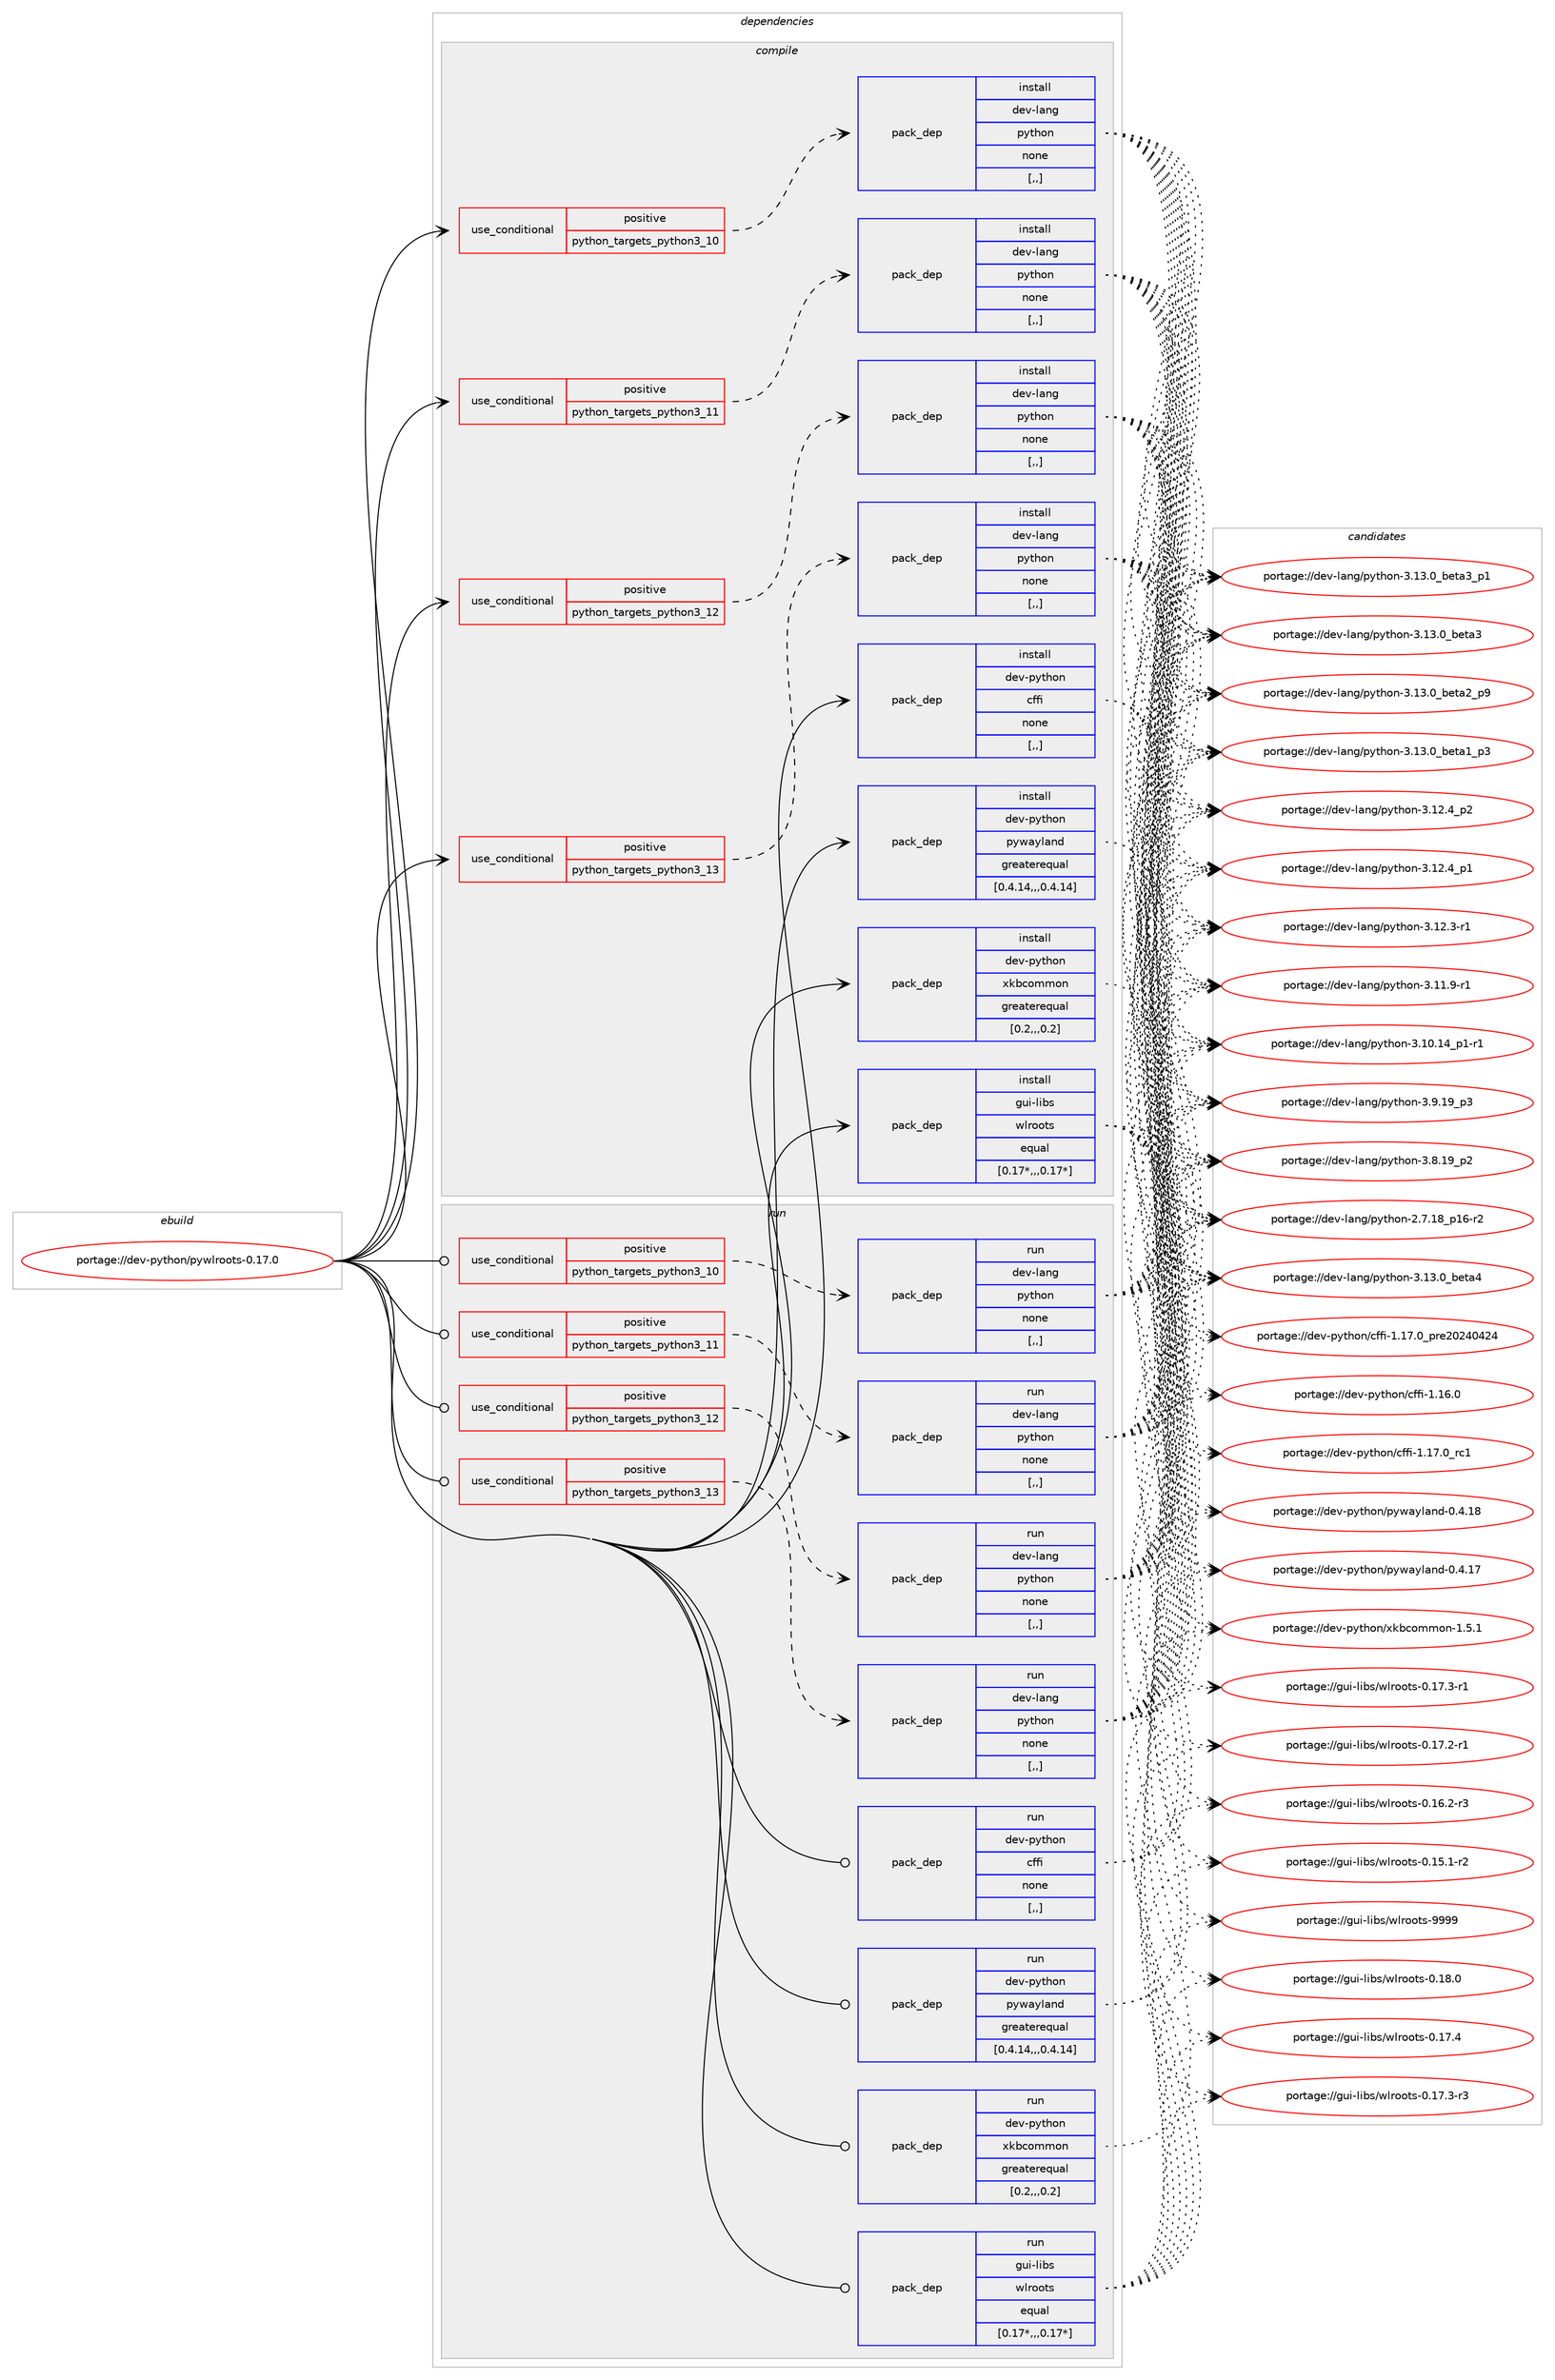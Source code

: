digraph prolog {

# *************
# Graph options
# *************

newrank=true;
concentrate=true;
compound=true;
graph [rankdir=LR,fontname=Helvetica,fontsize=10,ranksep=1.5];#, ranksep=2.5, nodesep=0.2];
edge  [arrowhead=vee];
node  [fontname=Helvetica,fontsize=10];

# **********
# The ebuild
# **********

subgraph cluster_leftcol {
color=gray;
label=<<i>ebuild</i>>;
id [label="portage://dev-python/pywlroots-0.17.0", color=red, width=4, href="../dev-python/pywlroots-0.17.0.svg"];
}

# ****************
# The dependencies
# ****************

subgraph cluster_midcol {
color=gray;
label=<<i>dependencies</i>>;
subgraph cluster_compile {
fillcolor="#eeeeee";
style=filled;
label=<<i>compile</i>>;
subgraph cond38695 {
dependency161215 [label=<<TABLE BORDER="0" CELLBORDER="1" CELLSPACING="0" CELLPADDING="4"><TR><TD ROWSPAN="3" CELLPADDING="10">use_conditional</TD></TR><TR><TD>positive</TD></TR><TR><TD>python_targets_python3_10</TD></TR></TABLE>>, shape=none, color=red];
subgraph pack121247 {
dependency161216 [label=<<TABLE BORDER="0" CELLBORDER="1" CELLSPACING="0" CELLPADDING="4" WIDTH="220"><TR><TD ROWSPAN="6" CELLPADDING="30">pack_dep</TD></TR><TR><TD WIDTH="110">install</TD></TR><TR><TD>dev-lang</TD></TR><TR><TD>python</TD></TR><TR><TD>none</TD></TR><TR><TD>[,,]</TD></TR></TABLE>>, shape=none, color=blue];
}
dependency161215:e -> dependency161216:w [weight=20,style="dashed",arrowhead="vee"];
}
id:e -> dependency161215:w [weight=20,style="solid",arrowhead="vee"];
subgraph cond38696 {
dependency161217 [label=<<TABLE BORDER="0" CELLBORDER="1" CELLSPACING="0" CELLPADDING="4"><TR><TD ROWSPAN="3" CELLPADDING="10">use_conditional</TD></TR><TR><TD>positive</TD></TR><TR><TD>python_targets_python3_11</TD></TR></TABLE>>, shape=none, color=red];
subgraph pack121248 {
dependency161218 [label=<<TABLE BORDER="0" CELLBORDER="1" CELLSPACING="0" CELLPADDING="4" WIDTH="220"><TR><TD ROWSPAN="6" CELLPADDING="30">pack_dep</TD></TR><TR><TD WIDTH="110">install</TD></TR><TR><TD>dev-lang</TD></TR><TR><TD>python</TD></TR><TR><TD>none</TD></TR><TR><TD>[,,]</TD></TR></TABLE>>, shape=none, color=blue];
}
dependency161217:e -> dependency161218:w [weight=20,style="dashed",arrowhead="vee"];
}
id:e -> dependency161217:w [weight=20,style="solid",arrowhead="vee"];
subgraph cond38697 {
dependency161219 [label=<<TABLE BORDER="0" CELLBORDER="1" CELLSPACING="0" CELLPADDING="4"><TR><TD ROWSPAN="3" CELLPADDING="10">use_conditional</TD></TR><TR><TD>positive</TD></TR><TR><TD>python_targets_python3_12</TD></TR></TABLE>>, shape=none, color=red];
subgraph pack121249 {
dependency161220 [label=<<TABLE BORDER="0" CELLBORDER="1" CELLSPACING="0" CELLPADDING="4" WIDTH="220"><TR><TD ROWSPAN="6" CELLPADDING="30">pack_dep</TD></TR><TR><TD WIDTH="110">install</TD></TR><TR><TD>dev-lang</TD></TR><TR><TD>python</TD></TR><TR><TD>none</TD></TR><TR><TD>[,,]</TD></TR></TABLE>>, shape=none, color=blue];
}
dependency161219:e -> dependency161220:w [weight=20,style="dashed",arrowhead="vee"];
}
id:e -> dependency161219:w [weight=20,style="solid",arrowhead="vee"];
subgraph cond38698 {
dependency161221 [label=<<TABLE BORDER="0" CELLBORDER="1" CELLSPACING="0" CELLPADDING="4"><TR><TD ROWSPAN="3" CELLPADDING="10">use_conditional</TD></TR><TR><TD>positive</TD></TR><TR><TD>python_targets_python3_13</TD></TR></TABLE>>, shape=none, color=red];
subgraph pack121250 {
dependency161222 [label=<<TABLE BORDER="0" CELLBORDER="1" CELLSPACING="0" CELLPADDING="4" WIDTH="220"><TR><TD ROWSPAN="6" CELLPADDING="30">pack_dep</TD></TR><TR><TD WIDTH="110">install</TD></TR><TR><TD>dev-lang</TD></TR><TR><TD>python</TD></TR><TR><TD>none</TD></TR><TR><TD>[,,]</TD></TR></TABLE>>, shape=none, color=blue];
}
dependency161221:e -> dependency161222:w [weight=20,style="dashed",arrowhead="vee"];
}
id:e -> dependency161221:w [weight=20,style="solid",arrowhead="vee"];
subgraph pack121251 {
dependency161223 [label=<<TABLE BORDER="0" CELLBORDER="1" CELLSPACING="0" CELLPADDING="4" WIDTH="220"><TR><TD ROWSPAN="6" CELLPADDING="30">pack_dep</TD></TR><TR><TD WIDTH="110">install</TD></TR><TR><TD>dev-python</TD></TR><TR><TD>cffi</TD></TR><TR><TD>none</TD></TR><TR><TD>[,,]</TD></TR></TABLE>>, shape=none, color=blue];
}
id:e -> dependency161223:w [weight=20,style="solid",arrowhead="vee"];
subgraph pack121252 {
dependency161224 [label=<<TABLE BORDER="0" CELLBORDER="1" CELLSPACING="0" CELLPADDING="4" WIDTH="220"><TR><TD ROWSPAN="6" CELLPADDING="30">pack_dep</TD></TR><TR><TD WIDTH="110">install</TD></TR><TR><TD>dev-python</TD></TR><TR><TD>pywayland</TD></TR><TR><TD>greaterequal</TD></TR><TR><TD>[0.4.14,,,0.4.14]</TD></TR></TABLE>>, shape=none, color=blue];
}
id:e -> dependency161224:w [weight=20,style="solid",arrowhead="vee"];
subgraph pack121253 {
dependency161225 [label=<<TABLE BORDER="0" CELLBORDER="1" CELLSPACING="0" CELLPADDING="4" WIDTH="220"><TR><TD ROWSPAN="6" CELLPADDING="30">pack_dep</TD></TR><TR><TD WIDTH="110">install</TD></TR><TR><TD>dev-python</TD></TR><TR><TD>xkbcommon</TD></TR><TR><TD>greaterequal</TD></TR><TR><TD>[0.2,,,0.2]</TD></TR></TABLE>>, shape=none, color=blue];
}
id:e -> dependency161225:w [weight=20,style="solid",arrowhead="vee"];
subgraph pack121254 {
dependency161226 [label=<<TABLE BORDER="0" CELLBORDER="1" CELLSPACING="0" CELLPADDING="4" WIDTH="220"><TR><TD ROWSPAN="6" CELLPADDING="30">pack_dep</TD></TR><TR><TD WIDTH="110">install</TD></TR><TR><TD>gui-libs</TD></TR><TR><TD>wlroots</TD></TR><TR><TD>equal</TD></TR><TR><TD>[0.17*,,,0.17*]</TD></TR></TABLE>>, shape=none, color=blue];
}
id:e -> dependency161226:w [weight=20,style="solid",arrowhead="vee"];
}
subgraph cluster_compileandrun {
fillcolor="#eeeeee";
style=filled;
label=<<i>compile and run</i>>;
}
subgraph cluster_run {
fillcolor="#eeeeee";
style=filled;
label=<<i>run</i>>;
subgraph cond38699 {
dependency161227 [label=<<TABLE BORDER="0" CELLBORDER="1" CELLSPACING="0" CELLPADDING="4"><TR><TD ROWSPAN="3" CELLPADDING="10">use_conditional</TD></TR><TR><TD>positive</TD></TR><TR><TD>python_targets_python3_10</TD></TR></TABLE>>, shape=none, color=red];
subgraph pack121255 {
dependency161228 [label=<<TABLE BORDER="0" CELLBORDER="1" CELLSPACING="0" CELLPADDING="4" WIDTH="220"><TR><TD ROWSPAN="6" CELLPADDING="30">pack_dep</TD></TR><TR><TD WIDTH="110">run</TD></TR><TR><TD>dev-lang</TD></TR><TR><TD>python</TD></TR><TR><TD>none</TD></TR><TR><TD>[,,]</TD></TR></TABLE>>, shape=none, color=blue];
}
dependency161227:e -> dependency161228:w [weight=20,style="dashed",arrowhead="vee"];
}
id:e -> dependency161227:w [weight=20,style="solid",arrowhead="odot"];
subgraph cond38700 {
dependency161229 [label=<<TABLE BORDER="0" CELLBORDER="1" CELLSPACING="0" CELLPADDING="4"><TR><TD ROWSPAN="3" CELLPADDING="10">use_conditional</TD></TR><TR><TD>positive</TD></TR><TR><TD>python_targets_python3_11</TD></TR></TABLE>>, shape=none, color=red];
subgraph pack121256 {
dependency161230 [label=<<TABLE BORDER="0" CELLBORDER="1" CELLSPACING="0" CELLPADDING="4" WIDTH="220"><TR><TD ROWSPAN="6" CELLPADDING="30">pack_dep</TD></TR><TR><TD WIDTH="110">run</TD></TR><TR><TD>dev-lang</TD></TR><TR><TD>python</TD></TR><TR><TD>none</TD></TR><TR><TD>[,,]</TD></TR></TABLE>>, shape=none, color=blue];
}
dependency161229:e -> dependency161230:w [weight=20,style="dashed",arrowhead="vee"];
}
id:e -> dependency161229:w [weight=20,style="solid",arrowhead="odot"];
subgraph cond38701 {
dependency161231 [label=<<TABLE BORDER="0" CELLBORDER="1" CELLSPACING="0" CELLPADDING="4"><TR><TD ROWSPAN="3" CELLPADDING="10">use_conditional</TD></TR><TR><TD>positive</TD></TR><TR><TD>python_targets_python3_12</TD></TR></TABLE>>, shape=none, color=red];
subgraph pack121257 {
dependency161232 [label=<<TABLE BORDER="0" CELLBORDER="1" CELLSPACING="0" CELLPADDING="4" WIDTH="220"><TR><TD ROWSPAN="6" CELLPADDING="30">pack_dep</TD></TR><TR><TD WIDTH="110">run</TD></TR><TR><TD>dev-lang</TD></TR><TR><TD>python</TD></TR><TR><TD>none</TD></TR><TR><TD>[,,]</TD></TR></TABLE>>, shape=none, color=blue];
}
dependency161231:e -> dependency161232:w [weight=20,style="dashed",arrowhead="vee"];
}
id:e -> dependency161231:w [weight=20,style="solid",arrowhead="odot"];
subgraph cond38702 {
dependency161233 [label=<<TABLE BORDER="0" CELLBORDER="1" CELLSPACING="0" CELLPADDING="4"><TR><TD ROWSPAN="3" CELLPADDING="10">use_conditional</TD></TR><TR><TD>positive</TD></TR><TR><TD>python_targets_python3_13</TD></TR></TABLE>>, shape=none, color=red];
subgraph pack121258 {
dependency161234 [label=<<TABLE BORDER="0" CELLBORDER="1" CELLSPACING="0" CELLPADDING="4" WIDTH="220"><TR><TD ROWSPAN="6" CELLPADDING="30">pack_dep</TD></TR><TR><TD WIDTH="110">run</TD></TR><TR><TD>dev-lang</TD></TR><TR><TD>python</TD></TR><TR><TD>none</TD></TR><TR><TD>[,,]</TD></TR></TABLE>>, shape=none, color=blue];
}
dependency161233:e -> dependency161234:w [weight=20,style="dashed",arrowhead="vee"];
}
id:e -> dependency161233:w [weight=20,style="solid",arrowhead="odot"];
subgraph pack121259 {
dependency161235 [label=<<TABLE BORDER="0" CELLBORDER="1" CELLSPACING="0" CELLPADDING="4" WIDTH="220"><TR><TD ROWSPAN="6" CELLPADDING="30">pack_dep</TD></TR><TR><TD WIDTH="110">run</TD></TR><TR><TD>dev-python</TD></TR><TR><TD>cffi</TD></TR><TR><TD>none</TD></TR><TR><TD>[,,]</TD></TR></TABLE>>, shape=none, color=blue];
}
id:e -> dependency161235:w [weight=20,style="solid",arrowhead="odot"];
subgraph pack121260 {
dependency161236 [label=<<TABLE BORDER="0" CELLBORDER="1" CELLSPACING="0" CELLPADDING="4" WIDTH="220"><TR><TD ROWSPAN="6" CELLPADDING="30">pack_dep</TD></TR><TR><TD WIDTH="110">run</TD></TR><TR><TD>dev-python</TD></TR><TR><TD>pywayland</TD></TR><TR><TD>greaterequal</TD></TR><TR><TD>[0.4.14,,,0.4.14]</TD></TR></TABLE>>, shape=none, color=blue];
}
id:e -> dependency161236:w [weight=20,style="solid",arrowhead="odot"];
subgraph pack121261 {
dependency161237 [label=<<TABLE BORDER="0" CELLBORDER="1" CELLSPACING="0" CELLPADDING="4" WIDTH="220"><TR><TD ROWSPAN="6" CELLPADDING="30">pack_dep</TD></TR><TR><TD WIDTH="110">run</TD></TR><TR><TD>dev-python</TD></TR><TR><TD>xkbcommon</TD></TR><TR><TD>greaterequal</TD></TR><TR><TD>[0.2,,,0.2]</TD></TR></TABLE>>, shape=none, color=blue];
}
id:e -> dependency161237:w [weight=20,style="solid",arrowhead="odot"];
subgraph pack121262 {
dependency161238 [label=<<TABLE BORDER="0" CELLBORDER="1" CELLSPACING="0" CELLPADDING="4" WIDTH="220"><TR><TD ROWSPAN="6" CELLPADDING="30">pack_dep</TD></TR><TR><TD WIDTH="110">run</TD></TR><TR><TD>gui-libs</TD></TR><TR><TD>wlroots</TD></TR><TR><TD>equal</TD></TR><TR><TD>[0.17*,,,0.17*]</TD></TR></TABLE>>, shape=none, color=blue];
}
id:e -> dependency161238:w [weight=20,style="solid",arrowhead="odot"];
}
}

# **************
# The candidates
# **************

subgraph cluster_choices {
rank=same;
color=gray;
label=<<i>candidates</i>>;

subgraph choice121247 {
color=black;
nodesep=1;
choice1001011184510897110103471121211161041111104551464951464895981011169752 [label="portage://dev-lang/python-3.13.0_beta4", color=red, width=4,href="../dev-lang/python-3.13.0_beta4.svg"];
choice10010111845108971101034711212111610411111045514649514648959810111697519511249 [label="portage://dev-lang/python-3.13.0_beta3_p1", color=red, width=4,href="../dev-lang/python-3.13.0_beta3_p1.svg"];
choice1001011184510897110103471121211161041111104551464951464895981011169751 [label="portage://dev-lang/python-3.13.0_beta3", color=red, width=4,href="../dev-lang/python-3.13.0_beta3.svg"];
choice10010111845108971101034711212111610411111045514649514648959810111697509511257 [label="portage://dev-lang/python-3.13.0_beta2_p9", color=red, width=4,href="../dev-lang/python-3.13.0_beta2_p9.svg"];
choice10010111845108971101034711212111610411111045514649514648959810111697499511251 [label="portage://dev-lang/python-3.13.0_beta1_p3", color=red, width=4,href="../dev-lang/python-3.13.0_beta1_p3.svg"];
choice100101118451089711010347112121116104111110455146495046529511250 [label="portage://dev-lang/python-3.12.4_p2", color=red, width=4,href="../dev-lang/python-3.12.4_p2.svg"];
choice100101118451089711010347112121116104111110455146495046529511249 [label="portage://dev-lang/python-3.12.4_p1", color=red, width=4,href="../dev-lang/python-3.12.4_p1.svg"];
choice100101118451089711010347112121116104111110455146495046514511449 [label="portage://dev-lang/python-3.12.3-r1", color=red, width=4,href="../dev-lang/python-3.12.3-r1.svg"];
choice100101118451089711010347112121116104111110455146494946574511449 [label="portage://dev-lang/python-3.11.9-r1", color=red, width=4,href="../dev-lang/python-3.11.9-r1.svg"];
choice100101118451089711010347112121116104111110455146494846495295112494511449 [label="portage://dev-lang/python-3.10.14_p1-r1", color=red, width=4,href="../dev-lang/python-3.10.14_p1-r1.svg"];
choice100101118451089711010347112121116104111110455146574649579511251 [label="portage://dev-lang/python-3.9.19_p3", color=red, width=4,href="../dev-lang/python-3.9.19_p3.svg"];
choice100101118451089711010347112121116104111110455146564649579511250 [label="portage://dev-lang/python-3.8.19_p2", color=red, width=4,href="../dev-lang/python-3.8.19_p2.svg"];
choice100101118451089711010347112121116104111110455046554649569511249544511450 [label="portage://dev-lang/python-2.7.18_p16-r2", color=red, width=4,href="../dev-lang/python-2.7.18_p16-r2.svg"];
dependency161216:e -> choice1001011184510897110103471121211161041111104551464951464895981011169752:w [style=dotted,weight="100"];
dependency161216:e -> choice10010111845108971101034711212111610411111045514649514648959810111697519511249:w [style=dotted,weight="100"];
dependency161216:e -> choice1001011184510897110103471121211161041111104551464951464895981011169751:w [style=dotted,weight="100"];
dependency161216:e -> choice10010111845108971101034711212111610411111045514649514648959810111697509511257:w [style=dotted,weight="100"];
dependency161216:e -> choice10010111845108971101034711212111610411111045514649514648959810111697499511251:w [style=dotted,weight="100"];
dependency161216:e -> choice100101118451089711010347112121116104111110455146495046529511250:w [style=dotted,weight="100"];
dependency161216:e -> choice100101118451089711010347112121116104111110455146495046529511249:w [style=dotted,weight="100"];
dependency161216:e -> choice100101118451089711010347112121116104111110455146495046514511449:w [style=dotted,weight="100"];
dependency161216:e -> choice100101118451089711010347112121116104111110455146494946574511449:w [style=dotted,weight="100"];
dependency161216:e -> choice100101118451089711010347112121116104111110455146494846495295112494511449:w [style=dotted,weight="100"];
dependency161216:e -> choice100101118451089711010347112121116104111110455146574649579511251:w [style=dotted,weight="100"];
dependency161216:e -> choice100101118451089711010347112121116104111110455146564649579511250:w [style=dotted,weight="100"];
dependency161216:e -> choice100101118451089711010347112121116104111110455046554649569511249544511450:w [style=dotted,weight="100"];
}
subgraph choice121248 {
color=black;
nodesep=1;
choice1001011184510897110103471121211161041111104551464951464895981011169752 [label="portage://dev-lang/python-3.13.0_beta4", color=red, width=4,href="../dev-lang/python-3.13.0_beta4.svg"];
choice10010111845108971101034711212111610411111045514649514648959810111697519511249 [label="portage://dev-lang/python-3.13.0_beta3_p1", color=red, width=4,href="../dev-lang/python-3.13.0_beta3_p1.svg"];
choice1001011184510897110103471121211161041111104551464951464895981011169751 [label="portage://dev-lang/python-3.13.0_beta3", color=red, width=4,href="../dev-lang/python-3.13.0_beta3.svg"];
choice10010111845108971101034711212111610411111045514649514648959810111697509511257 [label="portage://dev-lang/python-3.13.0_beta2_p9", color=red, width=4,href="../dev-lang/python-3.13.0_beta2_p9.svg"];
choice10010111845108971101034711212111610411111045514649514648959810111697499511251 [label="portage://dev-lang/python-3.13.0_beta1_p3", color=red, width=4,href="../dev-lang/python-3.13.0_beta1_p3.svg"];
choice100101118451089711010347112121116104111110455146495046529511250 [label="portage://dev-lang/python-3.12.4_p2", color=red, width=4,href="../dev-lang/python-3.12.4_p2.svg"];
choice100101118451089711010347112121116104111110455146495046529511249 [label="portage://dev-lang/python-3.12.4_p1", color=red, width=4,href="../dev-lang/python-3.12.4_p1.svg"];
choice100101118451089711010347112121116104111110455146495046514511449 [label="portage://dev-lang/python-3.12.3-r1", color=red, width=4,href="../dev-lang/python-3.12.3-r1.svg"];
choice100101118451089711010347112121116104111110455146494946574511449 [label="portage://dev-lang/python-3.11.9-r1", color=red, width=4,href="../dev-lang/python-3.11.9-r1.svg"];
choice100101118451089711010347112121116104111110455146494846495295112494511449 [label="portage://dev-lang/python-3.10.14_p1-r1", color=red, width=4,href="../dev-lang/python-3.10.14_p1-r1.svg"];
choice100101118451089711010347112121116104111110455146574649579511251 [label="portage://dev-lang/python-3.9.19_p3", color=red, width=4,href="../dev-lang/python-3.9.19_p3.svg"];
choice100101118451089711010347112121116104111110455146564649579511250 [label="portage://dev-lang/python-3.8.19_p2", color=red, width=4,href="../dev-lang/python-3.8.19_p2.svg"];
choice100101118451089711010347112121116104111110455046554649569511249544511450 [label="portage://dev-lang/python-2.7.18_p16-r2", color=red, width=4,href="../dev-lang/python-2.7.18_p16-r2.svg"];
dependency161218:e -> choice1001011184510897110103471121211161041111104551464951464895981011169752:w [style=dotted,weight="100"];
dependency161218:e -> choice10010111845108971101034711212111610411111045514649514648959810111697519511249:w [style=dotted,weight="100"];
dependency161218:e -> choice1001011184510897110103471121211161041111104551464951464895981011169751:w [style=dotted,weight="100"];
dependency161218:e -> choice10010111845108971101034711212111610411111045514649514648959810111697509511257:w [style=dotted,weight="100"];
dependency161218:e -> choice10010111845108971101034711212111610411111045514649514648959810111697499511251:w [style=dotted,weight="100"];
dependency161218:e -> choice100101118451089711010347112121116104111110455146495046529511250:w [style=dotted,weight="100"];
dependency161218:e -> choice100101118451089711010347112121116104111110455146495046529511249:w [style=dotted,weight="100"];
dependency161218:e -> choice100101118451089711010347112121116104111110455146495046514511449:w [style=dotted,weight="100"];
dependency161218:e -> choice100101118451089711010347112121116104111110455146494946574511449:w [style=dotted,weight="100"];
dependency161218:e -> choice100101118451089711010347112121116104111110455146494846495295112494511449:w [style=dotted,weight="100"];
dependency161218:e -> choice100101118451089711010347112121116104111110455146574649579511251:w [style=dotted,weight="100"];
dependency161218:e -> choice100101118451089711010347112121116104111110455146564649579511250:w [style=dotted,weight="100"];
dependency161218:e -> choice100101118451089711010347112121116104111110455046554649569511249544511450:w [style=dotted,weight="100"];
}
subgraph choice121249 {
color=black;
nodesep=1;
choice1001011184510897110103471121211161041111104551464951464895981011169752 [label="portage://dev-lang/python-3.13.0_beta4", color=red, width=4,href="../dev-lang/python-3.13.0_beta4.svg"];
choice10010111845108971101034711212111610411111045514649514648959810111697519511249 [label="portage://dev-lang/python-3.13.0_beta3_p1", color=red, width=4,href="../dev-lang/python-3.13.0_beta3_p1.svg"];
choice1001011184510897110103471121211161041111104551464951464895981011169751 [label="portage://dev-lang/python-3.13.0_beta3", color=red, width=4,href="../dev-lang/python-3.13.0_beta3.svg"];
choice10010111845108971101034711212111610411111045514649514648959810111697509511257 [label="portage://dev-lang/python-3.13.0_beta2_p9", color=red, width=4,href="../dev-lang/python-3.13.0_beta2_p9.svg"];
choice10010111845108971101034711212111610411111045514649514648959810111697499511251 [label="portage://dev-lang/python-3.13.0_beta1_p3", color=red, width=4,href="../dev-lang/python-3.13.0_beta1_p3.svg"];
choice100101118451089711010347112121116104111110455146495046529511250 [label="portage://dev-lang/python-3.12.4_p2", color=red, width=4,href="../dev-lang/python-3.12.4_p2.svg"];
choice100101118451089711010347112121116104111110455146495046529511249 [label="portage://dev-lang/python-3.12.4_p1", color=red, width=4,href="../dev-lang/python-3.12.4_p1.svg"];
choice100101118451089711010347112121116104111110455146495046514511449 [label="portage://dev-lang/python-3.12.3-r1", color=red, width=4,href="../dev-lang/python-3.12.3-r1.svg"];
choice100101118451089711010347112121116104111110455146494946574511449 [label="portage://dev-lang/python-3.11.9-r1", color=red, width=4,href="../dev-lang/python-3.11.9-r1.svg"];
choice100101118451089711010347112121116104111110455146494846495295112494511449 [label="portage://dev-lang/python-3.10.14_p1-r1", color=red, width=4,href="../dev-lang/python-3.10.14_p1-r1.svg"];
choice100101118451089711010347112121116104111110455146574649579511251 [label="portage://dev-lang/python-3.9.19_p3", color=red, width=4,href="../dev-lang/python-3.9.19_p3.svg"];
choice100101118451089711010347112121116104111110455146564649579511250 [label="portage://dev-lang/python-3.8.19_p2", color=red, width=4,href="../dev-lang/python-3.8.19_p2.svg"];
choice100101118451089711010347112121116104111110455046554649569511249544511450 [label="portage://dev-lang/python-2.7.18_p16-r2", color=red, width=4,href="../dev-lang/python-2.7.18_p16-r2.svg"];
dependency161220:e -> choice1001011184510897110103471121211161041111104551464951464895981011169752:w [style=dotted,weight="100"];
dependency161220:e -> choice10010111845108971101034711212111610411111045514649514648959810111697519511249:w [style=dotted,weight="100"];
dependency161220:e -> choice1001011184510897110103471121211161041111104551464951464895981011169751:w [style=dotted,weight="100"];
dependency161220:e -> choice10010111845108971101034711212111610411111045514649514648959810111697509511257:w [style=dotted,weight="100"];
dependency161220:e -> choice10010111845108971101034711212111610411111045514649514648959810111697499511251:w [style=dotted,weight="100"];
dependency161220:e -> choice100101118451089711010347112121116104111110455146495046529511250:w [style=dotted,weight="100"];
dependency161220:e -> choice100101118451089711010347112121116104111110455146495046529511249:w [style=dotted,weight="100"];
dependency161220:e -> choice100101118451089711010347112121116104111110455146495046514511449:w [style=dotted,weight="100"];
dependency161220:e -> choice100101118451089711010347112121116104111110455146494946574511449:w [style=dotted,weight="100"];
dependency161220:e -> choice100101118451089711010347112121116104111110455146494846495295112494511449:w [style=dotted,weight="100"];
dependency161220:e -> choice100101118451089711010347112121116104111110455146574649579511251:w [style=dotted,weight="100"];
dependency161220:e -> choice100101118451089711010347112121116104111110455146564649579511250:w [style=dotted,weight="100"];
dependency161220:e -> choice100101118451089711010347112121116104111110455046554649569511249544511450:w [style=dotted,weight="100"];
}
subgraph choice121250 {
color=black;
nodesep=1;
choice1001011184510897110103471121211161041111104551464951464895981011169752 [label="portage://dev-lang/python-3.13.0_beta4", color=red, width=4,href="../dev-lang/python-3.13.0_beta4.svg"];
choice10010111845108971101034711212111610411111045514649514648959810111697519511249 [label="portage://dev-lang/python-3.13.0_beta3_p1", color=red, width=4,href="../dev-lang/python-3.13.0_beta3_p1.svg"];
choice1001011184510897110103471121211161041111104551464951464895981011169751 [label="portage://dev-lang/python-3.13.0_beta3", color=red, width=4,href="../dev-lang/python-3.13.0_beta3.svg"];
choice10010111845108971101034711212111610411111045514649514648959810111697509511257 [label="portage://dev-lang/python-3.13.0_beta2_p9", color=red, width=4,href="../dev-lang/python-3.13.0_beta2_p9.svg"];
choice10010111845108971101034711212111610411111045514649514648959810111697499511251 [label="portage://dev-lang/python-3.13.0_beta1_p3", color=red, width=4,href="../dev-lang/python-3.13.0_beta1_p3.svg"];
choice100101118451089711010347112121116104111110455146495046529511250 [label="portage://dev-lang/python-3.12.4_p2", color=red, width=4,href="../dev-lang/python-3.12.4_p2.svg"];
choice100101118451089711010347112121116104111110455146495046529511249 [label="portage://dev-lang/python-3.12.4_p1", color=red, width=4,href="../dev-lang/python-3.12.4_p1.svg"];
choice100101118451089711010347112121116104111110455146495046514511449 [label="portage://dev-lang/python-3.12.3-r1", color=red, width=4,href="../dev-lang/python-3.12.3-r1.svg"];
choice100101118451089711010347112121116104111110455146494946574511449 [label="portage://dev-lang/python-3.11.9-r1", color=red, width=4,href="../dev-lang/python-3.11.9-r1.svg"];
choice100101118451089711010347112121116104111110455146494846495295112494511449 [label="portage://dev-lang/python-3.10.14_p1-r1", color=red, width=4,href="../dev-lang/python-3.10.14_p1-r1.svg"];
choice100101118451089711010347112121116104111110455146574649579511251 [label="portage://dev-lang/python-3.9.19_p3", color=red, width=4,href="../dev-lang/python-3.9.19_p3.svg"];
choice100101118451089711010347112121116104111110455146564649579511250 [label="portage://dev-lang/python-3.8.19_p2", color=red, width=4,href="../dev-lang/python-3.8.19_p2.svg"];
choice100101118451089711010347112121116104111110455046554649569511249544511450 [label="portage://dev-lang/python-2.7.18_p16-r2", color=red, width=4,href="../dev-lang/python-2.7.18_p16-r2.svg"];
dependency161222:e -> choice1001011184510897110103471121211161041111104551464951464895981011169752:w [style=dotted,weight="100"];
dependency161222:e -> choice10010111845108971101034711212111610411111045514649514648959810111697519511249:w [style=dotted,weight="100"];
dependency161222:e -> choice1001011184510897110103471121211161041111104551464951464895981011169751:w [style=dotted,weight="100"];
dependency161222:e -> choice10010111845108971101034711212111610411111045514649514648959810111697509511257:w [style=dotted,weight="100"];
dependency161222:e -> choice10010111845108971101034711212111610411111045514649514648959810111697499511251:w [style=dotted,weight="100"];
dependency161222:e -> choice100101118451089711010347112121116104111110455146495046529511250:w [style=dotted,weight="100"];
dependency161222:e -> choice100101118451089711010347112121116104111110455146495046529511249:w [style=dotted,weight="100"];
dependency161222:e -> choice100101118451089711010347112121116104111110455146495046514511449:w [style=dotted,weight="100"];
dependency161222:e -> choice100101118451089711010347112121116104111110455146494946574511449:w [style=dotted,weight="100"];
dependency161222:e -> choice100101118451089711010347112121116104111110455146494846495295112494511449:w [style=dotted,weight="100"];
dependency161222:e -> choice100101118451089711010347112121116104111110455146574649579511251:w [style=dotted,weight="100"];
dependency161222:e -> choice100101118451089711010347112121116104111110455146564649579511250:w [style=dotted,weight="100"];
dependency161222:e -> choice100101118451089711010347112121116104111110455046554649569511249544511450:w [style=dotted,weight="100"];
}
subgraph choice121251 {
color=black;
nodesep=1;
choice10010111845112121116104111110479910210210545494649554648951149949 [label="portage://dev-python/cffi-1.17.0_rc1", color=red, width=4,href="../dev-python/cffi-1.17.0_rc1.svg"];
choice10010111845112121116104111110479910210210545494649554648951121141015048505248525052 [label="portage://dev-python/cffi-1.17.0_pre20240424", color=red, width=4,href="../dev-python/cffi-1.17.0_pre20240424.svg"];
choice10010111845112121116104111110479910210210545494649544648 [label="portage://dev-python/cffi-1.16.0", color=red, width=4,href="../dev-python/cffi-1.16.0.svg"];
dependency161223:e -> choice10010111845112121116104111110479910210210545494649554648951149949:w [style=dotted,weight="100"];
dependency161223:e -> choice10010111845112121116104111110479910210210545494649554648951121141015048505248525052:w [style=dotted,weight="100"];
dependency161223:e -> choice10010111845112121116104111110479910210210545494649544648:w [style=dotted,weight="100"];
}
subgraph choice121252 {
color=black;
nodesep=1;
choice1001011184511212111610411111047112121119971211089711010045484652464956 [label="portage://dev-python/pywayland-0.4.18", color=red, width=4,href="../dev-python/pywayland-0.4.18.svg"];
choice1001011184511212111610411111047112121119971211089711010045484652464955 [label="portage://dev-python/pywayland-0.4.17", color=red, width=4,href="../dev-python/pywayland-0.4.17.svg"];
dependency161224:e -> choice1001011184511212111610411111047112121119971211089711010045484652464956:w [style=dotted,weight="100"];
dependency161224:e -> choice1001011184511212111610411111047112121119971211089711010045484652464955:w [style=dotted,weight="100"];
}
subgraph choice121253 {
color=black;
nodesep=1;
choice10010111845112121116104111110471201079899111109109111110454946534649 [label="portage://dev-python/xkbcommon-1.5.1", color=red, width=4,href="../dev-python/xkbcommon-1.5.1.svg"];
dependency161225:e -> choice10010111845112121116104111110471201079899111109109111110454946534649:w [style=dotted,weight="100"];
}
subgraph choice121254 {
color=black;
nodesep=1;
choice1031171054510810598115471191081141111111161154557575757 [label="portage://gui-libs/wlroots-9999", color=red, width=4,href="../gui-libs/wlroots-9999.svg"];
choice10311710545108105981154711910811411111111611545484649564648 [label="portage://gui-libs/wlroots-0.18.0", color=red, width=4,href="../gui-libs/wlroots-0.18.0.svg"];
choice10311710545108105981154711910811411111111611545484649554652 [label="portage://gui-libs/wlroots-0.17.4", color=red, width=4,href="../gui-libs/wlroots-0.17.4.svg"];
choice103117105451081059811547119108114111111116115454846495546514511451 [label="portage://gui-libs/wlroots-0.17.3-r3", color=red, width=4,href="../gui-libs/wlroots-0.17.3-r3.svg"];
choice103117105451081059811547119108114111111116115454846495546514511449 [label="portage://gui-libs/wlroots-0.17.3-r1", color=red, width=4,href="../gui-libs/wlroots-0.17.3-r1.svg"];
choice103117105451081059811547119108114111111116115454846495546504511449 [label="portage://gui-libs/wlroots-0.17.2-r1", color=red, width=4,href="../gui-libs/wlroots-0.17.2-r1.svg"];
choice103117105451081059811547119108114111111116115454846495446504511451 [label="portage://gui-libs/wlroots-0.16.2-r3", color=red, width=4,href="../gui-libs/wlroots-0.16.2-r3.svg"];
choice103117105451081059811547119108114111111116115454846495346494511450 [label="portage://gui-libs/wlroots-0.15.1-r2", color=red, width=4,href="../gui-libs/wlroots-0.15.1-r2.svg"];
dependency161226:e -> choice1031171054510810598115471191081141111111161154557575757:w [style=dotted,weight="100"];
dependency161226:e -> choice10311710545108105981154711910811411111111611545484649564648:w [style=dotted,weight="100"];
dependency161226:e -> choice10311710545108105981154711910811411111111611545484649554652:w [style=dotted,weight="100"];
dependency161226:e -> choice103117105451081059811547119108114111111116115454846495546514511451:w [style=dotted,weight="100"];
dependency161226:e -> choice103117105451081059811547119108114111111116115454846495546514511449:w [style=dotted,weight="100"];
dependency161226:e -> choice103117105451081059811547119108114111111116115454846495546504511449:w [style=dotted,weight="100"];
dependency161226:e -> choice103117105451081059811547119108114111111116115454846495446504511451:w [style=dotted,weight="100"];
dependency161226:e -> choice103117105451081059811547119108114111111116115454846495346494511450:w [style=dotted,weight="100"];
}
subgraph choice121255 {
color=black;
nodesep=1;
choice1001011184510897110103471121211161041111104551464951464895981011169752 [label="portage://dev-lang/python-3.13.0_beta4", color=red, width=4,href="../dev-lang/python-3.13.0_beta4.svg"];
choice10010111845108971101034711212111610411111045514649514648959810111697519511249 [label="portage://dev-lang/python-3.13.0_beta3_p1", color=red, width=4,href="../dev-lang/python-3.13.0_beta3_p1.svg"];
choice1001011184510897110103471121211161041111104551464951464895981011169751 [label="portage://dev-lang/python-3.13.0_beta3", color=red, width=4,href="../dev-lang/python-3.13.0_beta3.svg"];
choice10010111845108971101034711212111610411111045514649514648959810111697509511257 [label="portage://dev-lang/python-3.13.0_beta2_p9", color=red, width=4,href="../dev-lang/python-3.13.0_beta2_p9.svg"];
choice10010111845108971101034711212111610411111045514649514648959810111697499511251 [label="portage://dev-lang/python-3.13.0_beta1_p3", color=red, width=4,href="../dev-lang/python-3.13.0_beta1_p3.svg"];
choice100101118451089711010347112121116104111110455146495046529511250 [label="portage://dev-lang/python-3.12.4_p2", color=red, width=4,href="../dev-lang/python-3.12.4_p2.svg"];
choice100101118451089711010347112121116104111110455146495046529511249 [label="portage://dev-lang/python-3.12.4_p1", color=red, width=4,href="../dev-lang/python-3.12.4_p1.svg"];
choice100101118451089711010347112121116104111110455146495046514511449 [label="portage://dev-lang/python-3.12.3-r1", color=red, width=4,href="../dev-lang/python-3.12.3-r1.svg"];
choice100101118451089711010347112121116104111110455146494946574511449 [label="portage://dev-lang/python-3.11.9-r1", color=red, width=4,href="../dev-lang/python-3.11.9-r1.svg"];
choice100101118451089711010347112121116104111110455146494846495295112494511449 [label="portage://dev-lang/python-3.10.14_p1-r1", color=red, width=4,href="../dev-lang/python-3.10.14_p1-r1.svg"];
choice100101118451089711010347112121116104111110455146574649579511251 [label="portage://dev-lang/python-3.9.19_p3", color=red, width=4,href="../dev-lang/python-3.9.19_p3.svg"];
choice100101118451089711010347112121116104111110455146564649579511250 [label="portage://dev-lang/python-3.8.19_p2", color=red, width=4,href="../dev-lang/python-3.8.19_p2.svg"];
choice100101118451089711010347112121116104111110455046554649569511249544511450 [label="portage://dev-lang/python-2.7.18_p16-r2", color=red, width=4,href="../dev-lang/python-2.7.18_p16-r2.svg"];
dependency161228:e -> choice1001011184510897110103471121211161041111104551464951464895981011169752:w [style=dotted,weight="100"];
dependency161228:e -> choice10010111845108971101034711212111610411111045514649514648959810111697519511249:w [style=dotted,weight="100"];
dependency161228:e -> choice1001011184510897110103471121211161041111104551464951464895981011169751:w [style=dotted,weight="100"];
dependency161228:e -> choice10010111845108971101034711212111610411111045514649514648959810111697509511257:w [style=dotted,weight="100"];
dependency161228:e -> choice10010111845108971101034711212111610411111045514649514648959810111697499511251:w [style=dotted,weight="100"];
dependency161228:e -> choice100101118451089711010347112121116104111110455146495046529511250:w [style=dotted,weight="100"];
dependency161228:e -> choice100101118451089711010347112121116104111110455146495046529511249:w [style=dotted,weight="100"];
dependency161228:e -> choice100101118451089711010347112121116104111110455146495046514511449:w [style=dotted,weight="100"];
dependency161228:e -> choice100101118451089711010347112121116104111110455146494946574511449:w [style=dotted,weight="100"];
dependency161228:e -> choice100101118451089711010347112121116104111110455146494846495295112494511449:w [style=dotted,weight="100"];
dependency161228:e -> choice100101118451089711010347112121116104111110455146574649579511251:w [style=dotted,weight="100"];
dependency161228:e -> choice100101118451089711010347112121116104111110455146564649579511250:w [style=dotted,weight="100"];
dependency161228:e -> choice100101118451089711010347112121116104111110455046554649569511249544511450:w [style=dotted,weight="100"];
}
subgraph choice121256 {
color=black;
nodesep=1;
choice1001011184510897110103471121211161041111104551464951464895981011169752 [label="portage://dev-lang/python-3.13.0_beta4", color=red, width=4,href="../dev-lang/python-3.13.0_beta4.svg"];
choice10010111845108971101034711212111610411111045514649514648959810111697519511249 [label="portage://dev-lang/python-3.13.0_beta3_p1", color=red, width=4,href="../dev-lang/python-3.13.0_beta3_p1.svg"];
choice1001011184510897110103471121211161041111104551464951464895981011169751 [label="portage://dev-lang/python-3.13.0_beta3", color=red, width=4,href="../dev-lang/python-3.13.0_beta3.svg"];
choice10010111845108971101034711212111610411111045514649514648959810111697509511257 [label="portage://dev-lang/python-3.13.0_beta2_p9", color=red, width=4,href="../dev-lang/python-3.13.0_beta2_p9.svg"];
choice10010111845108971101034711212111610411111045514649514648959810111697499511251 [label="portage://dev-lang/python-3.13.0_beta1_p3", color=red, width=4,href="../dev-lang/python-3.13.0_beta1_p3.svg"];
choice100101118451089711010347112121116104111110455146495046529511250 [label="portage://dev-lang/python-3.12.4_p2", color=red, width=4,href="../dev-lang/python-3.12.4_p2.svg"];
choice100101118451089711010347112121116104111110455146495046529511249 [label="portage://dev-lang/python-3.12.4_p1", color=red, width=4,href="../dev-lang/python-3.12.4_p1.svg"];
choice100101118451089711010347112121116104111110455146495046514511449 [label="portage://dev-lang/python-3.12.3-r1", color=red, width=4,href="../dev-lang/python-3.12.3-r1.svg"];
choice100101118451089711010347112121116104111110455146494946574511449 [label="portage://dev-lang/python-3.11.9-r1", color=red, width=4,href="../dev-lang/python-3.11.9-r1.svg"];
choice100101118451089711010347112121116104111110455146494846495295112494511449 [label="portage://dev-lang/python-3.10.14_p1-r1", color=red, width=4,href="../dev-lang/python-3.10.14_p1-r1.svg"];
choice100101118451089711010347112121116104111110455146574649579511251 [label="portage://dev-lang/python-3.9.19_p3", color=red, width=4,href="../dev-lang/python-3.9.19_p3.svg"];
choice100101118451089711010347112121116104111110455146564649579511250 [label="portage://dev-lang/python-3.8.19_p2", color=red, width=4,href="../dev-lang/python-3.8.19_p2.svg"];
choice100101118451089711010347112121116104111110455046554649569511249544511450 [label="portage://dev-lang/python-2.7.18_p16-r2", color=red, width=4,href="../dev-lang/python-2.7.18_p16-r2.svg"];
dependency161230:e -> choice1001011184510897110103471121211161041111104551464951464895981011169752:w [style=dotted,weight="100"];
dependency161230:e -> choice10010111845108971101034711212111610411111045514649514648959810111697519511249:w [style=dotted,weight="100"];
dependency161230:e -> choice1001011184510897110103471121211161041111104551464951464895981011169751:w [style=dotted,weight="100"];
dependency161230:e -> choice10010111845108971101034711212111610411111045514649514648959810111697509511257:w [style=dotted,weight="100"];
dependency161230:e -> choice10010111845108971101034711212111610411111045514649514648959810111697499511251:w [style=dotted,weight="100"];
dependency161230:e -> choice100101118451089711010347112121116104111110455146495046529511250:w [style=dotted,weight="100"];
dependency161230:e -> choice100101118451089711010347112121116104111110455146495046529511249:w [style=dotted,weight="100"];
dependency161230:e -> choice100101118451089711010347112121116104111110455146495046514511449:w [style=dotted,weight="100"];
dependency161230:e -> choice100101118451089711010347112121116104111110455146494946574511449:w [style=dotted,weight="100"];
dependency161230:e -> choice100101118451089711010347112121116104111110455146494846495295112494511449:w [style=dotted,weight="100"];
dependency161230:e -> choice100101118451089711010347112121116104111110455146574649579511251:w [style=dotted,weight="100"];
dependency161230:e -> choice100101118451089711010347112121116104111110455146564649579511250:w [style=dotted,weight="100"];
dependency161230:e -> choice100101118451089711010347112121116104111110455046554649569511249544511450:w [style=dotted,weight="100"];
}
subgraph choice121257 {
color=black;
nodesep=1;
choice1001011184510897110103471121211161041111104551464951464895981011169752 [label="portage://dev-lang/python-3.13.0_beta4", color=red, width=4,href="../dev-lang/python-3.13.0_beta4.svg"];
choice10010111845108971101034711212111610411111045514649514648959810111697519511249 [label="portage://dev-lang/python-3.13.0_beta3_p1", color=red, width=4,href="../dev-lang/python-3.13.0_beta3_p1.svg"];
choice1001011184510897110103471121211161041111104551464951464895981011169751 [label="portage://dev-lang/python-3.13.0_beta3", color=red, width=4,href="../dev-lang/python-3.13.0_beta3.svg"];
choice10010111845108971101034711212111610411111045514649514648959810111697509511257 [label="portage://dev-lang/python-3.13.0_beta2_p9", color=red, width=4,href="../dev-lang/python-3.13.0_beta2_p9.svg"];
choice10010111845108971101034711212111610411111045514649514648959810111697499511251 [label="portage://dev-lang/python-3.13.0_beta1_p3", color=red, width=4,href="../dev-lang/python-3.13.0_beta1_p3.svg"];
choice100101118451089711010347112121116104111110455146495046529511250 [label="portage://dev-lang/python-3.12.4_p2", color=red, width=4,href="../dev-lang/python-3.12.4_p2.svg"];
choice100101118451089711010347112121116104111110455146495046529511249 [label="portage://dev-lang/python-3.12.4_p1", color=red, width=4,href="../dev-lang/python-3.12.4_p1.svg"];
choice100101118451089711010347112121116104111110455146495046514511449 [label="portage://dev-lang/python-3.12.3-r1", color=red, width=4,href="../dev-lang/python-3.12.3-r1.svg"];
choice100101118451089711010347112121116104111110455146494946574511449 [label="portage://dev-lang/python-3.11.9-r1", color=red, width=4,href="../dev-lang/python-3.11.9-r1.svg"];
choice100101118451089711010347112121116104111110455146494846495295112494511449 [label="portage://dev-lang/python-3.10.14_p1-r1", color=red, width=4,href="../dev-lang/python-3.10.14_p1-r1.svg"];
choice100101118451089711010347112121116104111110455146574649579511251 [label="portage://dev-lang/python-3.9.19_p3", color=red, width=4,href="../dev-lang/python-3.9.19_p3.svg"];
choice100101118451089711010347112121116104111110455146564649579511250 [label="portage://dev-lang/python-3.8.19_p2", color=red, width=4,href="../dev-lang/python-3.8.19_p2.svg"];
choice100101118451089711010347112121116104111110455046554649569511249544511450 [label="portage://dev-lang/python-2.7.18_p16-r2", color=red, width=4,href="../dev-lang/python-2.7.18_p16-r2.svg"];
dependency161232:e -> choice1001011184510897110103471121211161041111104551464951464895981011169752:w [style=dotted,weight="100"];
dependency161232:e -> choice10010111845108971101034711212111610411111045514649514648959810111697519511249:w [style=dotted,weight="100"];
dependency161232:e -> choice1001011184510897110103471121211161041111104551464951464895981011169751:w [style=dotted,weight="100"];
dependency161232:e -> choice10010111845108971101034711212111610411111045514649514648959810111697509511257:w [style=dotted,weight="100"];
dependency161232:e -> choice10010111845108971101034711212111610411111045514649514648959810111697499511251:w [style=dotted,weight="100"];
dependency161232:e -> choice100101118451089711010347112121116104111110455146495046529511250:w [style=dotted,weight="100"];
dependency161232:e -> choice100101118451089711010347112121116104111110455146495046529511249:w [style=dotted,weight="100"];
dependency161232:e -> choice100101118451089711010347112121116104111110455146495046514511449:w [style=dotted,weight="100"];
dependency161232:e -> choice100101118451089711010347112121116104111110455146494946574511449:w [style=dotted,weight="100"];
dependency161232:e -> choice100101118451089711010347112121116104111110455146494846495295112494511449:w [style=dotted,weight="100"];
dependency161232:e -> choice100101118451089711010347112121116104111110455146574649579511251:w [style=dotted,weight="100"];
dependency161232:e -> choice100101118451089711010347112121116104111110455146564649579511250:w [style=dotted,weight="100"];
dependency161232:e -> choice100101118451089711010347112121116104111110455046554649569511249544511450:w [style=dotted,weight="100"];
}
subgraph choice121258 {
color=black;
nodesep=1;
choice1001011184510897110103471121211161041111104551464951464895981011169752 [label="portage://dev-lang/python-3.13.0_beta4", color=red, width=4,href="../dev-lang/python-3.13.0_beta4.svg"];
choice10010111845108971101034711212111610411111045514649514648959810111697519511249 [label="portage://dev-lang/python-3.13.0_beta3_p1", color=red, width=4,href="../dev-lang/python-3.13.0_beta3_p1.svg"];
choice1001011184510897110103471121211161041111104551464951464895981011169751 [label="portage://dev-lang/python-3.13.0_beta3", color=red, width=4,href="../dev-lang/python-3.13.0_beta3.svg"];
choice10010111845108971101034711212111610411111045514649514648959810111697509511257 [label="portage://dev-lang/python-3.13.0_beta2_p9", color=red, width=4,href="../dev-lang/python-3.13.0_beta2_p9.svg"];
choice10010111845108971101034711212111610411111045514649514648959810111697499511251 [label="portage://dev-lang/python-3.13.0_beta1_p3", color=red, width=4,href="../dev-lang/python-3.13.0_beta1_p3.svg"];
choice100101118451089711010347112121116104111110455146495046529511250 [label="portage://dev-lang/python-3.12.4_p2", color=red, width=4,href="../dev-lang/python-3.12.4_p2.svg"];
choice100101118451089711010347112121116104111110455146495046529511249 [label="portage://dev-lang/python-3.12.4_p1", color=red, width=4,href="../dev-lang/python-3.12.4_p1.svg"];
choice100101118451089711010347112121116104111110455146495046514511449 [label="portage://dev-lang/python-3.12.3-r1", color=red, width=4,href="../dev-lang/python-3.12.3-r1.svg"];
choice100101118451089711010347112121116104111110455146494946574511449 [label="portage://dev-lang/python-3.11.9-r1", color=red, width=4,href="../dev-lang/python-3.11.9-r1.svg"];
choice100101118451089711010347112121116104111110455146494846495295112494511449 [label="portage://dev-lang/python-3.10.14_p1-r1", color=red, width=4,href="../dev-lang/python-3.10.14_p1-r1.svg"];
choice100101118451089711010347112121116104111110455146574649579511251 [label="portage://dev-lang/python-3.9.19_p3", color=red, width=4,href="../dev-lang/python-3.9.19_p3.svg"];
choice100101118451089711010347112121116104111110455146564649579511250 [label="portage://dev-lang/python-3.8.19_p2", color=red, width=4,href="../dev-lang/python-3.8.19_p2.svg"];
choice100101118451089711010347112121116104111110455046554649569511249544511450 [label="portage://dev-lang/python-2.7.18_p16-r2", color=red, width=4,href="../dev-lang/python-2.7.18_p16-r2.svg"];
dependency161234:e -> choice1001011184510897110103471121211161041111104551464951464895981011169752:w [style=dotted,weight="100"];
dependency161234:e -> choice10010111845108971101034711212111610411111045514649514648959810111697519511249:w [style=dotted,weight="100"];
dependency161234:e -> choice1001011184510897110103471121211161041111104551464951464895981011169751:w [style=dotted,weight="100"];
dependency161234:e -> choice10010111845108971101034711212111610411111045514649514648959810111697509511257:w [style=dotted,weight="100"];
dependency161234:e -> choice10010111845108971101034711212111610411111045514649514648959810111697499511251:w [style=dotted,weight="100"];
dependency161234:e -> choice100101118451089711010347112121116104111110455146495046529511250:w [style=dotted,weight="100"];
dependency161234:e -> choice100101118451089711010347112121116104111110455146495046529511249:w [style=dotted,weight="100"];
dependency161234:e -> choice100101118451089711010347112121116104111110455146495046514511449:w [style=dotted,weight="100"];
dependency161234:e -> choice100101118451089711010347112121116104111110455146494946574511449:w [style=dotted,weight="100"];
dependency161234:e -> choice100101118451089711010347112121116104111110455146494846495295112494511449:w [style=dotted,weight="100"];
dependency161234:e -> choice100101118451089711010347112121116104111110455146574649579511251:w [style=dotted,weight="100"];
dependency161234:e -> choice100101118451089711010347112121116104111110455146564649579511250:w [style=dotted,weight="100"];
dependency161234:e -> choice100101118451089711010347112121116104111110455046554649569511249544511450:w [style=dotted,weight="100"];
}
subgraph choice121259 {
color=black;
nodesep=1;
choice10010111845112121116104111110479910210210545494649554648951149949 [label="portage://dev-python/cffi-1.17.0_rc1", color=red, width=4,href="../dev-python/cffi-1.17.0_rc1.svg"];
choice10010111845112121116104111110479910210210545494649554648951121141015048505248525052 [label="portage://dev-python/cffi-1.17.0_pre20240424", color=red, width=4,href="../dev-python/cffi-1.17.0_pre20240424.svg"];
choice10010111845112121116104111110479910210210545494649544648 [label="portage://dev-python/cffi-1.16.0", color=red, width=4,href="../dev-python/cffi-1.16.0.svg"];
dependency161235:e -> choice10010111845112121116104111110479910210210545494649554648951149949:w [style=dotted,weight="100"];
dependency161235:e -> choice10010111845112121116104111110479910210210545494649554648951121141015048505248525052:w [style=dotted,weight="100"];
dependency161235:e -> choice10010111845112121116104111110479910210210545494649544648:w [style=dotted,weight="100"];
}
subgraph choice121260 {
color=black;
nodesep=1;
choice1001011184511212111610411111047112121119971211089711010045484652464956 [label="portage://dev-python/pywayland-0.4.18", color=red, width=4,href="../dev-python/pywayland-0.4.18.svg"];
choice1001011184511212111610411111047112121119971211089711010045484652464955 [label="portage://dev-python/pywayland-0.4.17", color=red, width=4,href="../dev-python/pywayland-0.4.17.svg"];
dependency161236:e -> choice1001011184511212111610411111047112121119971211089711010045484652464956:w [style=dotted,weight="100"];
dependency161236:e -> choice1001011184511212111610411111047112121119971211089711010045484652464955:w [style=dotted,weight="100"];
}
subgraph choice121261 {
color=black;
nodesep=1;
choice10010111845112121116104111110471201079899111109109111110454946534649 [label="portage://dev-python/xkbcommon-1.5.1", color=red, width=4,href="../dev-python/xkbcommon-1.5.1.svg"];
dependency161237:e -> choice10010111845112121116104111110471201079899111109109111110454946534649:w [style=dotted,weight="100"];
}
subgraph choice121262 {
color=black;
nodesep=1;
choice1031171054510810598115471191081141111111161154557575757 [label="portage://gui-libs/wlroots-9999", color=red, width=4,href="../gui-libs/wlroots-9999.svg"];
choice10311710545108105981154711910811411111111611545484649564648 [label="portage://gui-libs/wlroots-0.18.0", color=red, width=4,href="../gui-libs/wlroots-0.18.0.svg"];
choice10311710545108105981154711910811411111111611545484649554652 [label="portage://gui-libs/wlroots-0.17.4", color=red, width=4,href="../gui-libs/wlroots-0.17.4.svg"];
choice103117105451081059811547119108114111111116115454846495546514511451 [label="portage://gui-libs/wlroots-0.17.3-r3", color=red, width=4,href="../gui-libs/wlroots-0.17.3-r3.svg"];
choice103117105451081059811547119108114111111116115454846495546514511449 [label="portage://gui-libs/wlroots-0.17.3-r1", color=red, width=4,href="../gui-libs/wlroots-0.17.3-r1.svg"];
choice103117105451081059811547119108114111111116115454846495546504511449 [label="portage://gui-libs/wlroots-0.17.2-r1", color=red, width=4,href="../gui-libs/wlroots-0.17.2-r1.svg"];
choice103117105451081059811547119108114111111116115454846495446504511451 [label="portage://gui-libs/wlroots-0.16.2-r3", color=red, width=4,href="../gui-libs/wlroots-0.16.2-r3.svg"];
choice103117105451081059811547119108114111111116115454846495346494511450 [label="portage://gui-libs/wlroots-0.15.1-r2", color=red, width=4,href="../gui-libs/wlroots-0.15.1-r2.svg"];
dependency161238:e -> choice1031171054510810598115471191081141111111161154557575757:w [style=dotted,weight="100"];
dependency161238:e -> choice10311710545108105981154711910811411111111611545484649564648:w [style=dotted,weight="100"];
dependency161238:e -> choice10311710545108105981154711910811411111111611545484649554652:w [style=dotted,weight="100"];
dependency161238:e -> choice103117105451081059811547119108114111111116115454846495546514511451:w [style=dotted,weight="100"];
dependency161238:e -> choice103117105451081059811547119108114111111116115454846495546514511449:w [style=dotted,weight="100"];
dependency161238:e -> choice103117105451081059811547119108114111111116115454846495546504511449:w [style=dotted,weight="100"];
dependency161238:e -> choice103117105451081059811547119108114111111116115454846495446504511451:w [style=dotted,weight="100"];
dependency161238:e -> choice103117105451081059811547119108114111111116115454846495346494511450:w [style=dotted,weight="100"];
}
}

}
